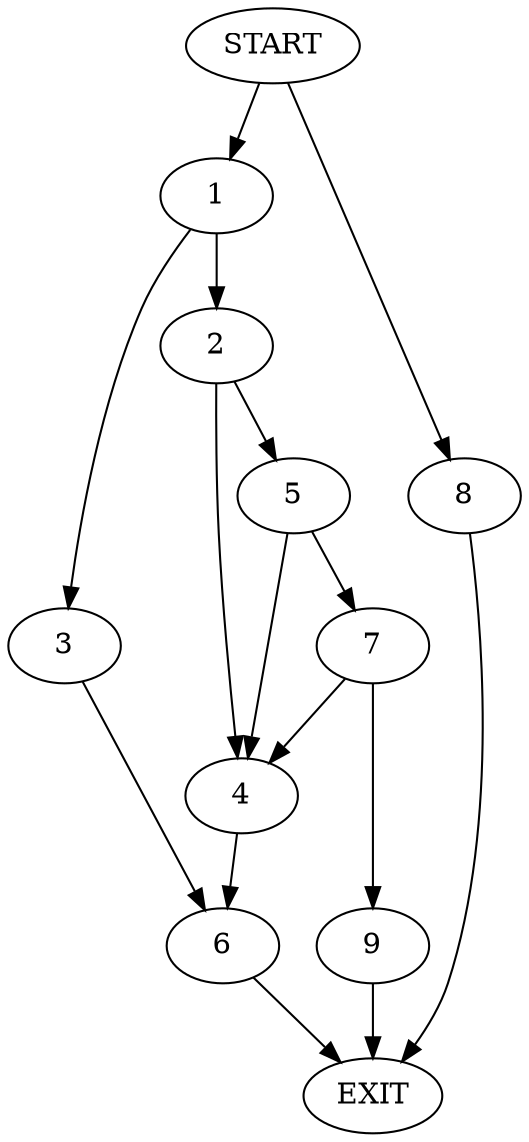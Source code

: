 digraph {
0 [label="START"]
10 [label="EXIT"]
0 -> 1
1 -> 2
1 -> 3
2 -> 4
2 -> 5
3 -> 6
5 -> 4
5 -> 7
4 -> 6
0 -> 8
8 -> 10
7 -> 4
7 -> 9
9 -> 10
6 -> 10
}
